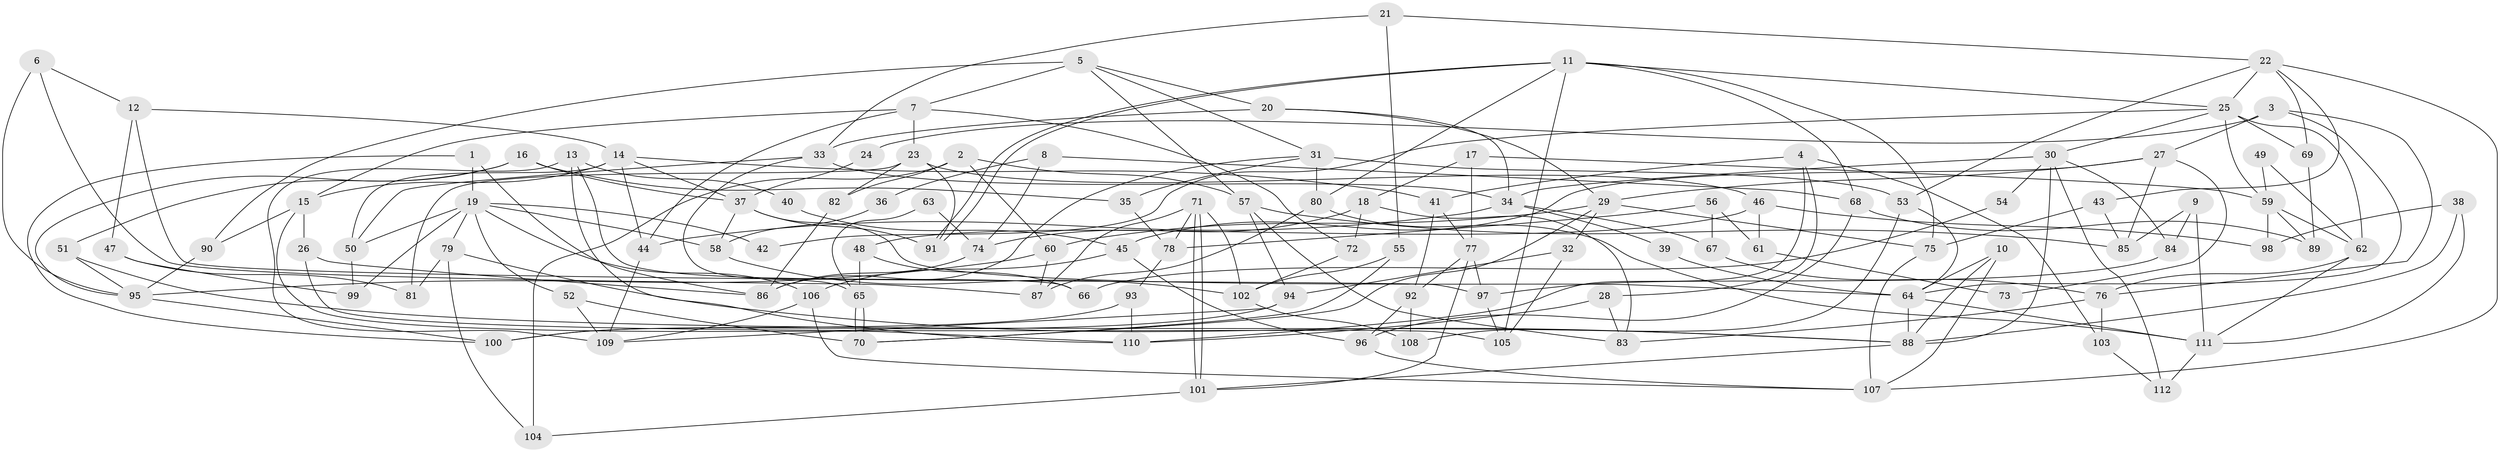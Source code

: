 // Generated by graph-tools (version 1.1) at 2025/26/03/09/25 03:26:18]
// undirected, 112 vertices, 224 edges
graph export_dot {
graph [start="1"]
  node [color=gray90,style=filled];
  1;
  2;
  3;
  4;
  5;
  6;
  7;
  8;
  9;
  10;
  11;
  12;
  13;
  14;
  15;
  16;
  17;
  18;
  19;
  20;
  21;
  22;
  23;
  24;
  25;
  26;
  27;
  28;
  29;
  30;
  31;
  32;
  33;
  34;
  35;
  36;
  37;
  38;
  39;
  40;
  41;
  42;
  43;
  44;
  45;
  46;
  47;
  48;
  49;
  50;
  51;
  52;
  53;
  54;
  55;
  56;
  57;
  58;
  59;
  60;
  61;
  62;
  63;
  64;
  65;
  66;
  67;
  68;
  69;
  70;
  71;
  72;
  73;
  74;
  75;
  76;
  77;
  78;
  79;
  80;
  81;
  82;
  83;
  84;
  85;
  86;
  87;
  88;
  89;
  90;
  91;
  92;
  93;
  94;
  95;
  96;
  97;
  98;
  99;
  100;
  101;
  102;
  103;
  104;
  105;
  106;
  107;
  108;
  109;
  110;
  111;
  112;
  1 -- 100;
  1 -- 19;
  1 -- 86;
  2 -- 60;
  2 -- 57;
  2 -- 82;
  2 -- 104;
  3 -- 27;
  3 -- 64;
  3 -- 24;
  3 -- 76;
  4 -- 41;
  4 -- 103;
  4 -- 28;
  4 -- 110;
  5 -- 90;
  5 -- 57;
  5 -- 7;
  5 -- 20;
  5 -- 31;
  6 -- 12;
  6 -- 87;
  6 -- 95;
  7 -- 44;
  7 -- 15;
  7 -- 23;
  7 -- 72;
  8 -- 68;
  8 -- 74;
  8 -- 36;
  9 -- 85;
  9 -- 111;
  9 -- 84;
  10 -- 107;
  10 -- 88;
  10 -- 64;
  11 -- 91;
  11 -- 91;
  11 -- 80;
  11 -- 25;
  11 -- 68;
  11 -- 75;
  11 -- 105;
  12 -- 47;
  12 -- 97;
  12 -- 14;
  13 -- 109;
  13 -- 110;
  13 -- 40;
  13 -- 66;
  14 -- 15;
  14 -- 37;
  14 -- 41;
  14 -- 44;
  14 -- 50;
  15 -- 110;
  15 -- 26;
  15 -- 90;
  16 -- 37;
  16 -- 51;
  16 -- 35;
  16 -- 95;
  17 -- 59;
  17 -- 77;
  17 -- 18;
  18 -- 72;
  18 -- 74;
  18 -- 83;
  19 -- 58;
  19 -- 79;
  19 -- 42;
  19 -- 50;
  19 -- 52;
  19 -- 99;
  19 -- 106;
  20 -- 33;
  20 -- 29;
  20 -- 34;
  21 -- 22;
  21 -- 33;
  21 -- 55;
  22 -- 25;
  22 -- 107;
  22 -- 43;
  22 -- 53;
  22 -- 69;
  23 -- 91;
  23 -- 46;
  23 -- 81;
  23 -- 82;
  24 -- 37;
  25 -- 30;
  25 -- 42;
  25 -- 59;
  25 -- 62;
  25 -- 69;
  26 -- 86;
  26 -- 105;
  27 -- 29;
  27 -- 85;
  27 -- 45;
  27 -- 73;
  28 -- 83;
  28 -- 110;
  29 -- 60;
  29 -- 32;
  29 -- 70;
  29 -- 75;
  30 -- 88;
  30 -- 34;
  30 -- 54;
  30 -- 84;
  30 -- 112;
  31 -- 86;
  31 -- 35;
  31 -- 53;
  31 -- 80;
  32 -- 105;
  32 -- 94;
  33 -- 34;
  33 -- 50;
  33 -- 65;
  34 -- 44;
  34 -- 39;
  34 -- 67;
  35 -- 78;
  36 -- 58;
  37 -- 64;
  37 -- 58;
  37 -- 91;
  38 -- 88;
  38 -- 111;
  38 -- 98;
  39 -- 64;
  40 -- 45;
  41 -- 92;
  41 -- 77;
  43 -- 75;
  43 -- 85;
  44 -- 109;
  45 -- 96;
  45 -- 106;
  46 -- 98;
  46 -- 48;
  46 -- 61;
  47 -- 99;
  47 -- 81;
  48 -- 65;
  48 -- 66;
  49 -- 59;
  49 -- 62;
  50 -- 99;
  51 -- 88;
  51 -- 95;
  52 -- 70;
  52 -- 109;
  53 -- 64;
  53 -- 108;
  54 -- 66;
  55 -- 70;
  55 -- 102;
  56 -- 67;
  56 -- 78;
  56 -- 61;
  57 -- 94;
  57 -- 83;
  57 -- 85;
  58 -- 102;
  59 -- 89;
  59 -- 62;
  59 -- 98;
  60 -- 87;
  60 -- 95;
  61 -- 73;
  62 -- 76;
  62 -- 111;
  63 -- 74;
  63 -- 65;
  64 -- 88;
  64 -- 111;
  65 -- 70;
  65 -- 70;
  67 -- 76;
  68 -- 96;
  68 -- 89;
  69 -- 89;
  71 -- 101;
  71 -- 101;
  71 -- 78;
  71 -- 87;
  71 -- 102;
  72 -- 102;
  74 -- 86;
  75 -- 107;
  76 -- 83;
  76 -- 103;
  77 -- 97;
  77 -- 92;
  77 -- 101;
  78 -- 93;
  79 -- 88;
  79 -- 104;
  79 -- 81;
  80 -- 111;
  80 -- 87;
  82 -- 86;
  84 -- 97;
  88 -- 101;
  90 -- 95;
  92 -- 108;
  92 -- 96;
  93 -- 110;
  93 -- 100;
  94 -- 109;
  94 -- 100;
  95 -- 100;
  96 -- 107;
  97 -- 105;
  101 -- 104;
  102 -- 108;
  103 -- 112;
  106 -- 107;
  106 -- 109;
  111 -- 112;
}
